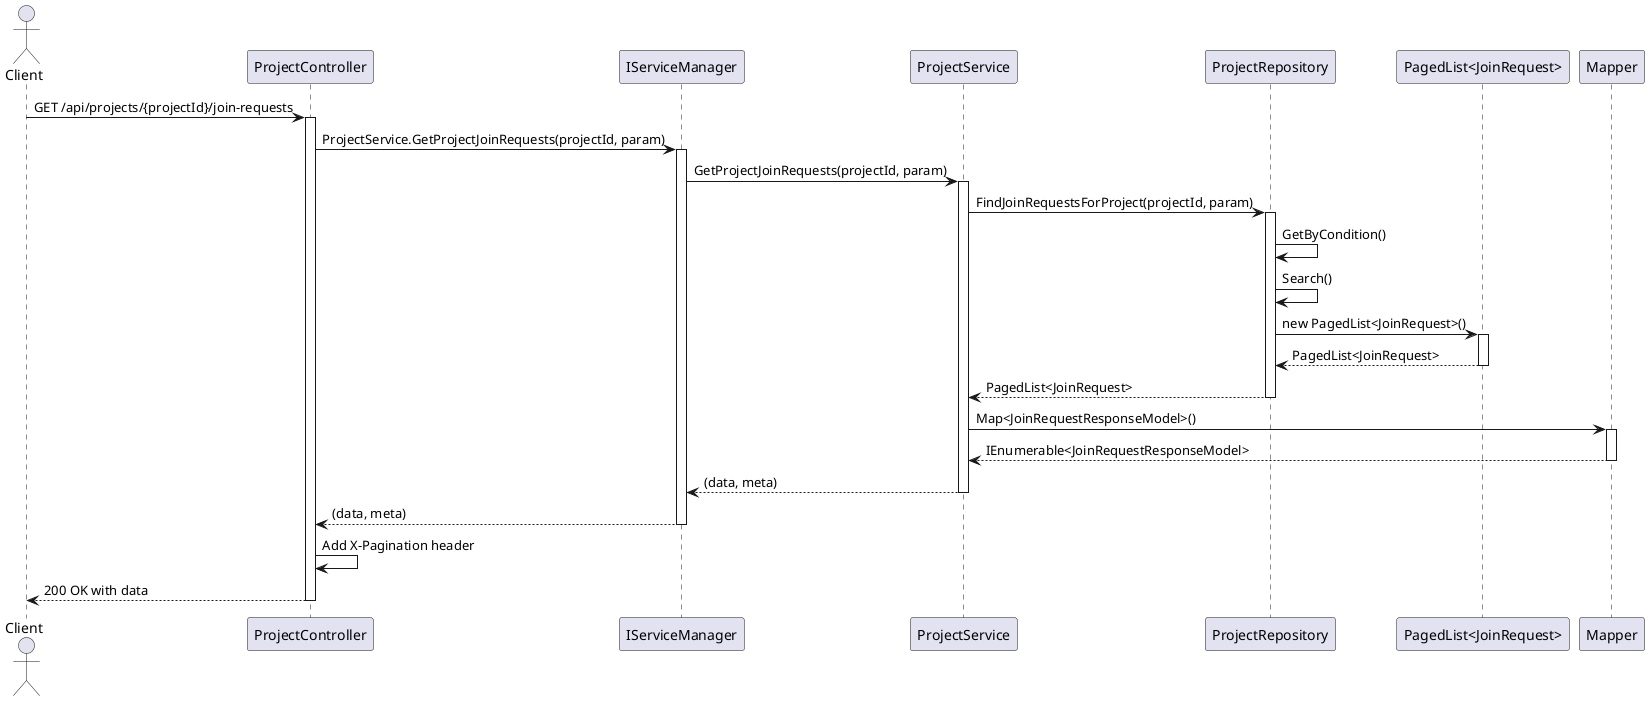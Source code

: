 @startuml
actor Client
participant "ProjectController" as PC
participant "IServiceManager" as ISM
participant "ProjectService" as PS
participant "ProjectRepository" as PR
participant "PagedList<JoinRequest>" as PL
participant "Mapper" as M

Client -> PC : GET /api/projects/{projectId}/join-requests
activate PC

PC -> ISM : ProjectService.GetProjectJoinRequests(projectId, param)
activate ISM

ISM -> PS : GetProjectJoinRequests(projectId, param)
activate PS

PS -> PR : FindJoinRequestsForProject(projectId, param)
activate PR

PR -> PR : GetByCondition()
PR -> PR : Search()
PR -> PL : new PagedList<JoinRequest>()
activate PL
PL --> PR : PagedList<JoinRequest>
deactivate PL

PR --> PS : PagedList<JoinRequest>
deactivate PR

PS -> M : Map<JoinRequestResponseModel>()
activate M
M --> PS : IEnumerable<JoinRequestResponseModel>
deactivate M

PS --> ISM : (data, meta)
deactivate PS

ISM --> PC : (data, meta)
deactivate ISM

PC -> PC : Add X-Pagination header
PC --> Client : 200 OK with data
deactivate PC

@enduml